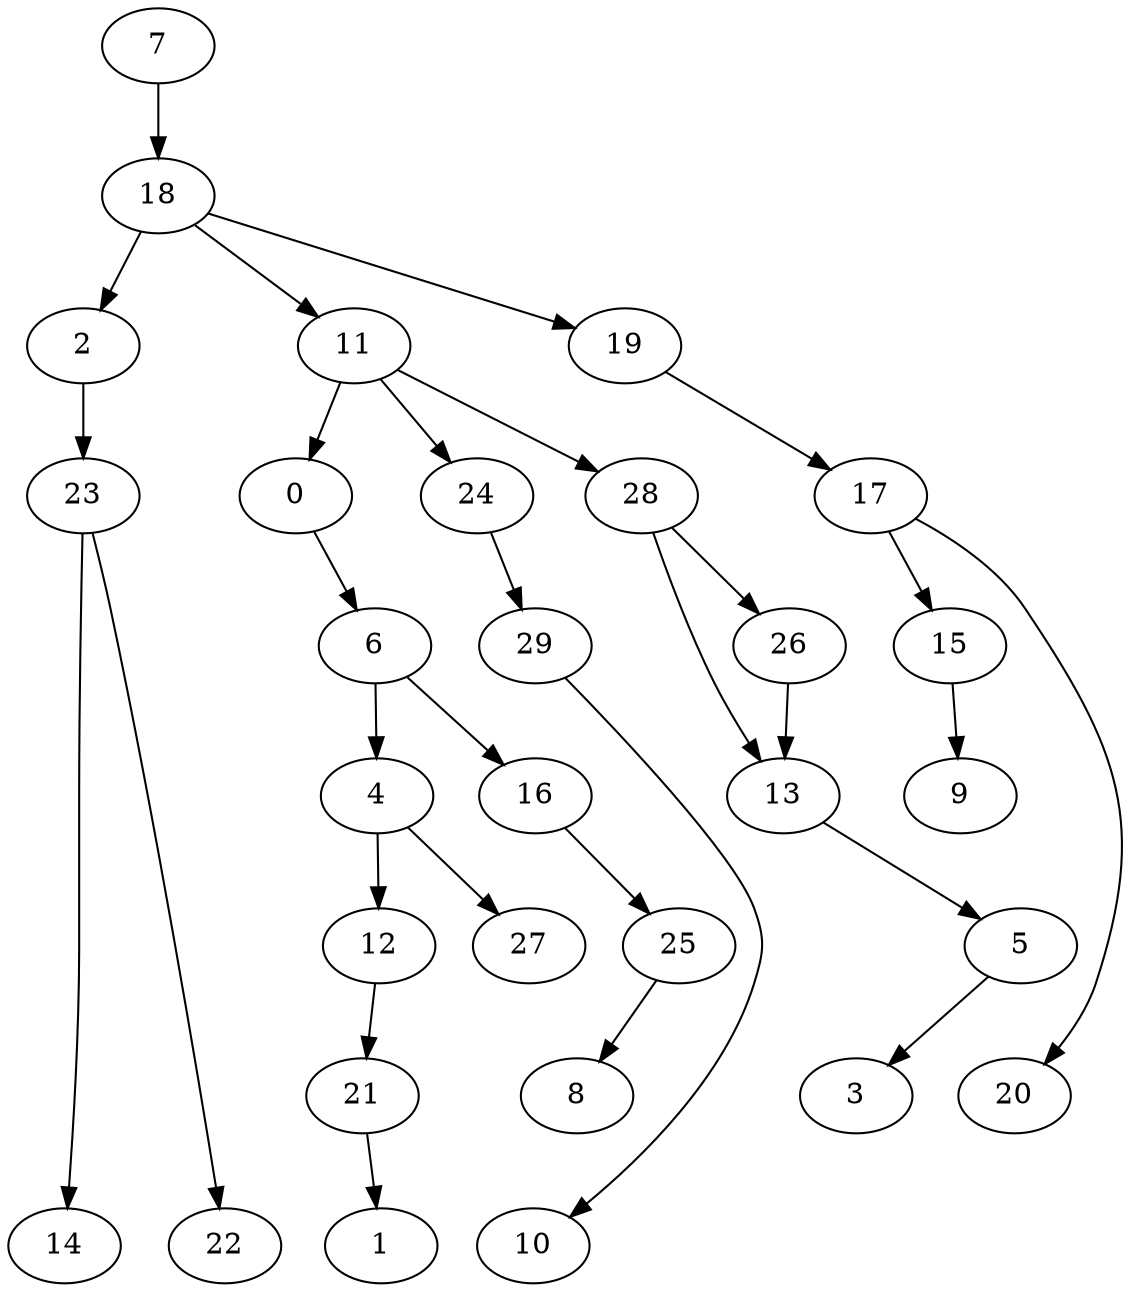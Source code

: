 digraph g {
0;
1;
2;
3;
4;
5;
6;
7;
8;
9;
10;
11;
12;
13;
14;
15;
16;
17;
18;
19;
20;
21;
22;
23;
24;
25;
26;
27;
28;
29;
0 -> 6 [weight=0];
2 -> 23 [weight=0];
4 -> 12 [weight=0];
4 -> 27 [weight=0];
5 -> 3 [weight=0];
6 -> 4 [weight=0];
6 -> 16 [weight=0];
7 -> 18 [weight=0];
11 -> 0 [weight=0];
11 -> 24 [weight=0];
11 -> 28 [weight=0];
12 -> 21 [weight=0];
13 -> 5 [weight=0];
15 -> 9 [weight=0];
16 -> 25 [weight=0];
17 -> 15 [weight=0];
17 -> 20 [weight=0];
18 -> 2 [weight=0];
18 -> 11 [weight=0];
18 -> 19 [weight=0];
19 -> 17 [weight=0];
21 -> 1 [weight=0];
23 -> 14 [weight=0];
23 -> 22 [weight=0];
24 -> 29 [weight=0];
25 -> 8 [weight=0];
26 -> 13 [weight=0];
28 -> 26 [weight=0];
28 -> 13 [weight=0];
29 -> 10 [weight=0];
}
